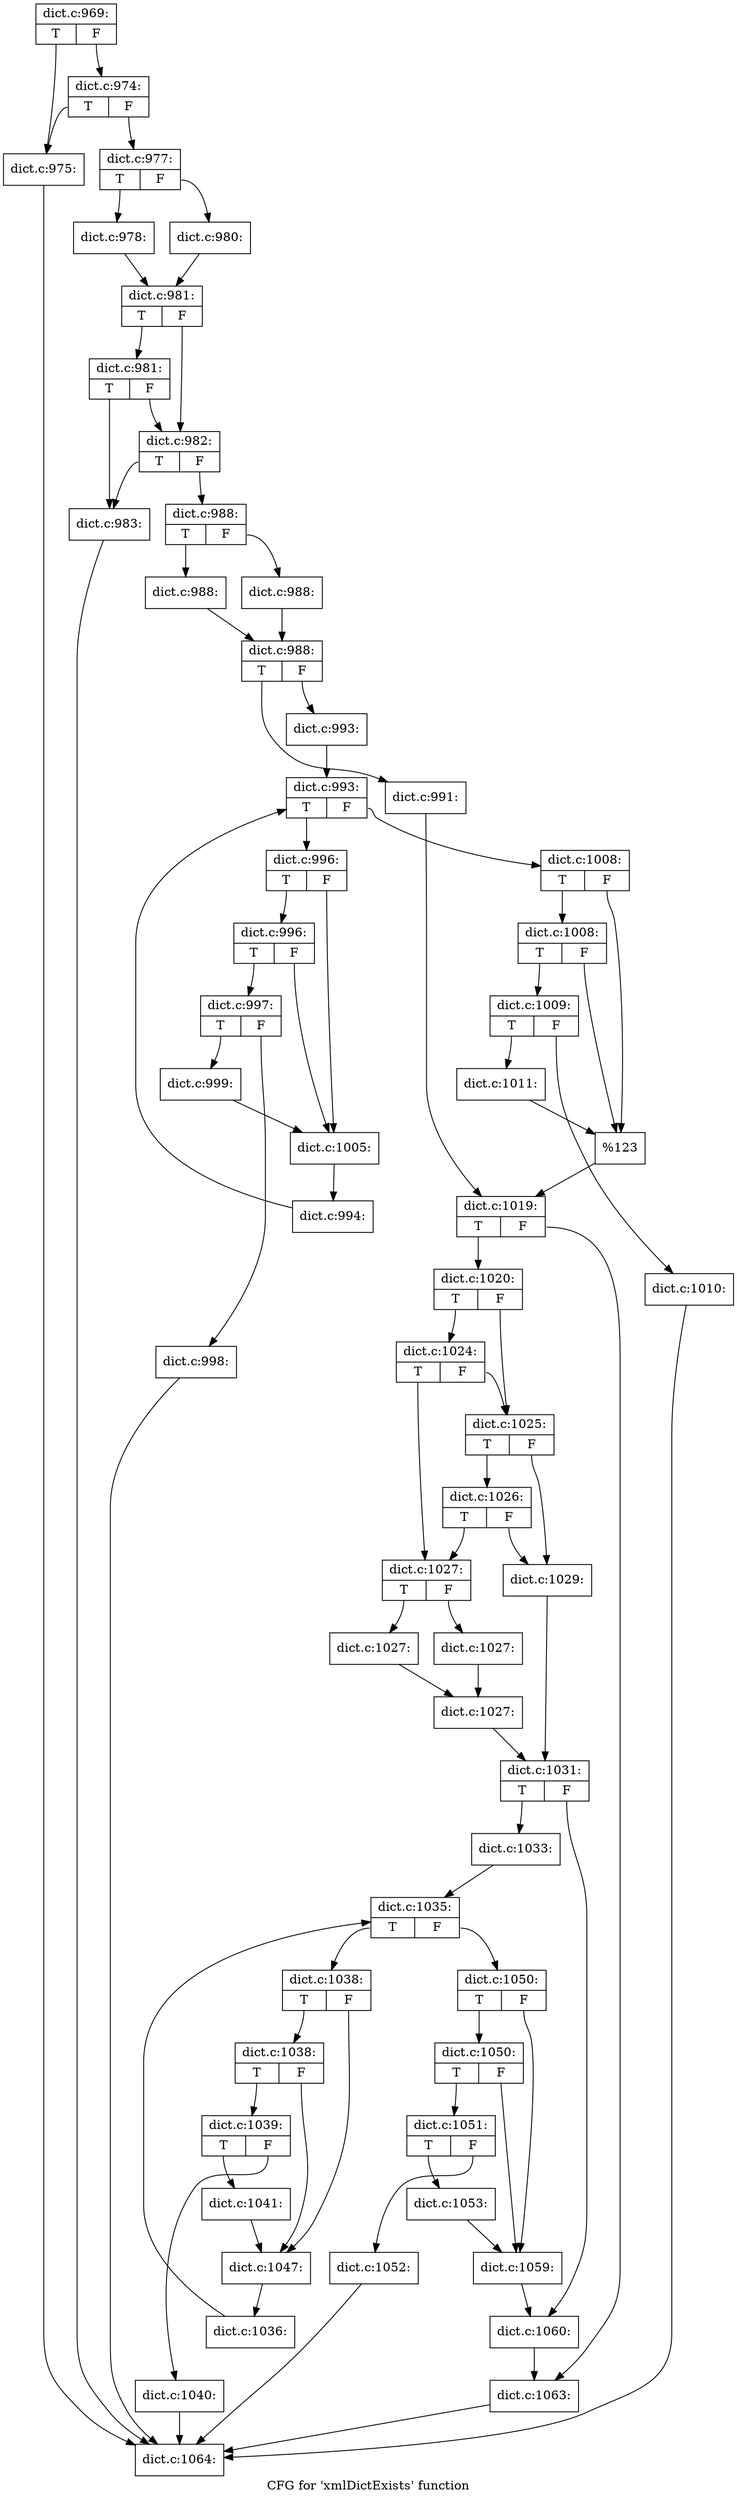 digraph "CFG for 'xmlDictExists' function" {
	label="CFG for 'xmlDictExists' function";

	Node0x48ce570 [shape=record,label="{dict.c:969:|{<s0>T|<s1>F}}"];
	Node0x48ce570:s0 -> Node0x48ebff0;
	Node0x48ce570:s1 -> Node0x48ec090;
	Node0x48ec090 [shape=record,label="{dict.c:974:|{<s0>T|<s1>F}}"];
	Node0x48ec090:s0 -> Node0x48ebff0;
	Node0x48ec090:s1 -> Node0x48ec040;
	Node0x48ebff0 [shape=record,label="{dict.c:975:}"];
	Node0x48ebff0 -> Node0x48c5e30;
	Node0x48ec040 [shape=record,label="{dict.c:977:|{<s0>T|<s1>F}}"];
	Node0x48ec040:s0 -> Node0x48ec7d0;
	Node0x48ec040:s1 -> Node0x48ec870;
	Node0x48ec7d0 [shape=record,label="{dict.c:978:}"];
	Node0x48ec7d0 -> Node0x48ec820;
	Node0x48ec870 [shape=record,label="{dict.c:980:}"];
	Node0x48ec870 -> Node0x48ec820;
	Node0x48ec820 [shape=record,label="{dict.c:981:|{<s0>T|<s1>F}}"];
	Node0x48ec820:s0 -> Node0x48ed1a0;
	Node0x48ec820:s1 -> Node0x48ed120;
	Node0x48ed1a0 [shape=record,label="{dict.c:981:|{<s0>T|<s1>F}}"];
	Node0x48ed1a0:s0 -> Node0x48ed080;
	Node0x48ed1a0:s1 -> Node0x48ed120;
	Node0x48ed120 [shape=record,label="{dict.c:982:|{<s0>T|<s1>F}}"];
	Node0x48ed120:s0 -> Node0x48ed080;
	Node0x48ed120:s1 -> Node0x48ed0d0;
	Node0x48ed080 [shape=record,label="{dict.c:983:}"];
	Node0x48ed080 -> Node0x48c5e30;
	Node0x48ed0d0 [shape=record,label="{dict.c:988:|{<s0>T|<s1>F}}"];
	Node0x48ed0d0:s0 -> Node0x48eddd0;
	Node0x48ed0d0:s1 -> Node0x48ede20;
	Node0x48eddd0 [shape=record,label="{dict.c:988:}"];
	Node0x48eddd0 -> Node0x48ede70;
	Node0x48ede20 [shape=record,label="{dict.c:988:}"];
	Node0x48ede20 -> Node0x48ede70;
	Node0x48ede70 [shape=record,label="{dict.c:988:|{<s0>T|<s1>F}}"];
	Node0x48ede70:s0 -> Node0x48eedc0;
	Node0x48ede70:s1 -> Node0x48eee60;
	Node0x48eedc0 [shape=record,label="{dict.c:991:}"];
	Node0x48eedc0 -> Node0x48eee10;
	Node0x48eee60 [shape=record,label="{dict.c:993:}"];
	Node0x48eee60 -> Node0x48efbc0;
	Node0x48efbc0 [shape=record,label="{dict.c:993:|{<s0>T|<s1>F}}"];
	Node0x48efbc0:s0 -> Node0x48efea0;
	Node0x48efbc0:s1 -> Node0x48ef710;
	Node0x48efea0 [shape=record,label="{dict.c:996:|{<s0>T|<s1>F}}"];
	Node0x48efea0:s0 -> Node0x48f03b0;
	Node0x48efea0:s1 -> Node0x48f0360;
	Node0x48f03b0 [shape=record,label="{dict.c:996:|{<s0>T|<s1>F}}"];
	Node0x48f03b0:s0 -> Node0x48f0310;
	Node0x48f03b0:s1 -> Node0x48f0360;
	Node0x48f0310 [shape=record,label="{dict.c:997:|{<s0>T|<s1>F}}"];
	Node0x48f0310:s0 -> Node0x48f0c30;
	Node0x48f0310:s1 -> Node0x48f0be0;
	Node0x48f0be0 [shape=record,label="{dict.c:998:}"];
	Node0x48f0be0 -> Node0x48c5e30;
	Node0x48f0c30 [shape=record,label="{dict.c:999:}"];
	Node0x48f0c30 -> Node0x48f0360;
	Node0x48f0360 [shape=record,label="{dict.c:1005:}"];
	Node0x48f0360 -> Node0x48efe10;
	Node0x48efe10 [shape=record,label="{dict.c:994:}"];
	Node0x48efe10 -> Node0x48efbc0;
	Node0x48ef710 [shape=record,label="{dict.c:1008:|{<s0>T|<s1>F}}"];
	Node0x48ef710:s0 -> Node0x48f1cd0;
	Node0x48ef710:s1 -> Node0x48f1c80;
	Node0x48f1cd0 [shape=record,label="{dict.c:1008:|{<s0>T|<s1>F}}"];
	Node0x48f1cd0:s0 -> Node0x48f1c30;
	Node0x48f1cd0:s1 -> Node0x48f1c80;
	Node0x48f1c30 [shape=record,label="{dict.c:1009:|{<s0>T|<s1>F}}"];
	Node0x48f1c30:s0 -> Node0x48f2630;
	Node0x48f1c30:s1 -> Node0x48f25e0;
	Node0x48f25e0 [shape=record,label="{dict.c:1010:}"];
	Node0x48f25e0 -> Node0x48c5e30;
	Node0x48f2630 [shape=record,label="{dict.c:1011:}"];
	Node0x48f2630 -> Node0x48f1c80;
	Node0x48f1c80 [shape=record,label="{%123}"];
	Node0x48f1c80 -> Node0x48eee10;
	Node0x48eee10 [shape=record,label="{dict.c:1019:|{<s0>T|<s1>F}}"];
	Node0x48eee10:s0 -> Node0x48f3170;
	Node0x48eee10:s1 -> Node0x48f31c0;
	Node0x48f3170 [shape=record,label="{dict.c:1020:|{<s0>T|<s1>F}}"];
	Node0x48f3170:s0 -> Node0x48f3a30;
	Node0x48f3170:s1 -> Node0x48f39b0;
	Node0x48f3a30 [shape=record,label="{dict.c:1024:|{<s0>T|<s1>F}}"];
	Node0x48f3a30:s0 -> Node0x48f38c0;
	Node0x48f3a30:s1 -> Node0x48f39b0;
	Node0x48f39b0 [shape=record,label="{dict.c:1025:|{<s0>T|<s1>F}}"];
	Node0x48f39b0:s0 -> Node0x48f42a0;
	Node0x48f39b0:s1 -> Node0x48f3960;
	Node0x48f42a0 [shape=record,label="{dict.c:1026:|{<s0>T|<s1>F}}"];
	Node0x48f42a0:s0 -> Node0x48f38c0;
	Node0x48f42a0:s1 -> Node0x48f3960;
	Node0x48f38c0 [shape=record,label="{dict.c:1027:|{<s0>T|<s1>F}}"];
	Node0x48f38c0:s0 -> Node0x48f4b40;
	Node0x48f38c0:s1 -> Node0x48f4b90;
	Node0x48f4b40 [shape=record,label="{dict.c:1027:}"];
	Node0x48f4b40 -> Node0x48f4be0;
	Node0x48f4b90 [shape=record,label="{dict.c:1027:}"];
	Node0x48f4b90 -> Node0x48f4be0;
	Node0x48f4be0 [shape=record,label="{dict.c:1027:}"];
	Node0x48f4be0 -> Node0x48f3910;
	Node0x48f3960 [shape=record,label="{dict.c:1029:}"];
	Node0x48f3960 -> Node0x48f3910;
	Node0x48f3910 [shape=record,label="{dict.c:1031:|{<s0>T|<s1>F}}"];
	Node0x48f3910:s0 -> Node0x48f6190;
	Node0x48f3910:s1 -> Node0x48f61e0;
	Node0x48f6190 [shape=record,label="{dict.c:1033:}"];
	Node0x48f6190 -> Node0x48f7230;
	Node0x48f7230 [shape=record,label="{dict.c:1035:|{<s0>T|<s1>F}}"];
	Node0x48f7230:s0 -> Node0x48f7510;
	Node0x48f7230:s1 -> Node0x48f6cb0;
	Node0x48f7510 [shape=record,label="{dict.c:1038:|{<s0>T|<s1>F}}"];
	Node0x48f7510:s0 -> Node0x48f7a20;
	Node0x48f7510:s1 -> Node0x48f79d0;
	Node0x48f7a20 [shape=record,label="{dict.c:1038:|{<s0>T|<s1>F}}"];
	Node0x48f7a20:s0 -> Node0x48f7980;
	Node0x48f7a20:s1 -> Node0x48f79d0;
	Node0x48f7980 [shape=record,label="{dict.c:1039:|{<s0>T|<s1>F}}"];
	Node0x48f7980:s0 -> Node0x48f82a0;
	Node0x48f7980:s1 -> Node0x48f8250;
	Node0x48f8250 [shape=record,label="{dict.c:1040:}"];
	Node0x48f8250 -> Node0x48c5e30;
	Node0x48f82a0 [shape=record,label="{dict.c:1041:}"];
	Node0x48f82a0 -> Node0x48f79d0;
	Node0x48f79d0 [shape=record,label="{dict.c:1047:}"];
	Node0x48f79d0 -> Node0x48f7480;
	Node0x48f7480 [shape=record,label="{dict.c:1036:}"];
	Node0x48f7480 -> Node0x48f7230;
	Node0x48f6cb0 [shape=record,label="{dict.c:1050:|{<s0>T|<s1>F}}"];
	Node0x48f6cb0:s0 -> Node0x48f9340;
	Node0x48f6cb0:s1 -> Node0x48f92f0;
	Node0x48f9340 [shape=record,label="{dict.c:1050:|{<s0>T|<s1>F}}"];
	Node0x48f9340:s0 -> Node0x48f92a0;
	Node0x48f9340:s1 -> Node0x48f92f0;
	Node0x48f92a0 [shape=record,label="{dict.c:1051:|{<s0>T|<s1>F}}"];
	Node0x48f92a0:s0 -> Node0x48f9ca0;
	Node0x48f92a0:s1 -> Node0x48f9c50;
	Node0x48f9c50 [shape=record,label="{dict.c:1052:}"];
	Node0x48f9c50 -> Node0x48c5e30;
	Node0x48f9ca0 [shape=record,label="{dict.c:1053:}"];
	Node0x48f9ca0 -> Node0x48f92f0;
	Node0x48f92f0 [shape=record,label="{dict.c:1059:}"];
	Node0x48f92f0 -> Node0x48f61e0;
	Node0x48f61e0 [shape=record,label="{dict.c:1060:}"];
	Node0x48f61e0 -> Node0x48f31c0;
	Node0x48f31c0 [shape=record,label="{dict.c:1063:}"];
	Node0x48f31c0 -> Node0x48c5e30;
	Node0x48c5e30 [shape=record,label="{dict.c:1064:}"];
}
